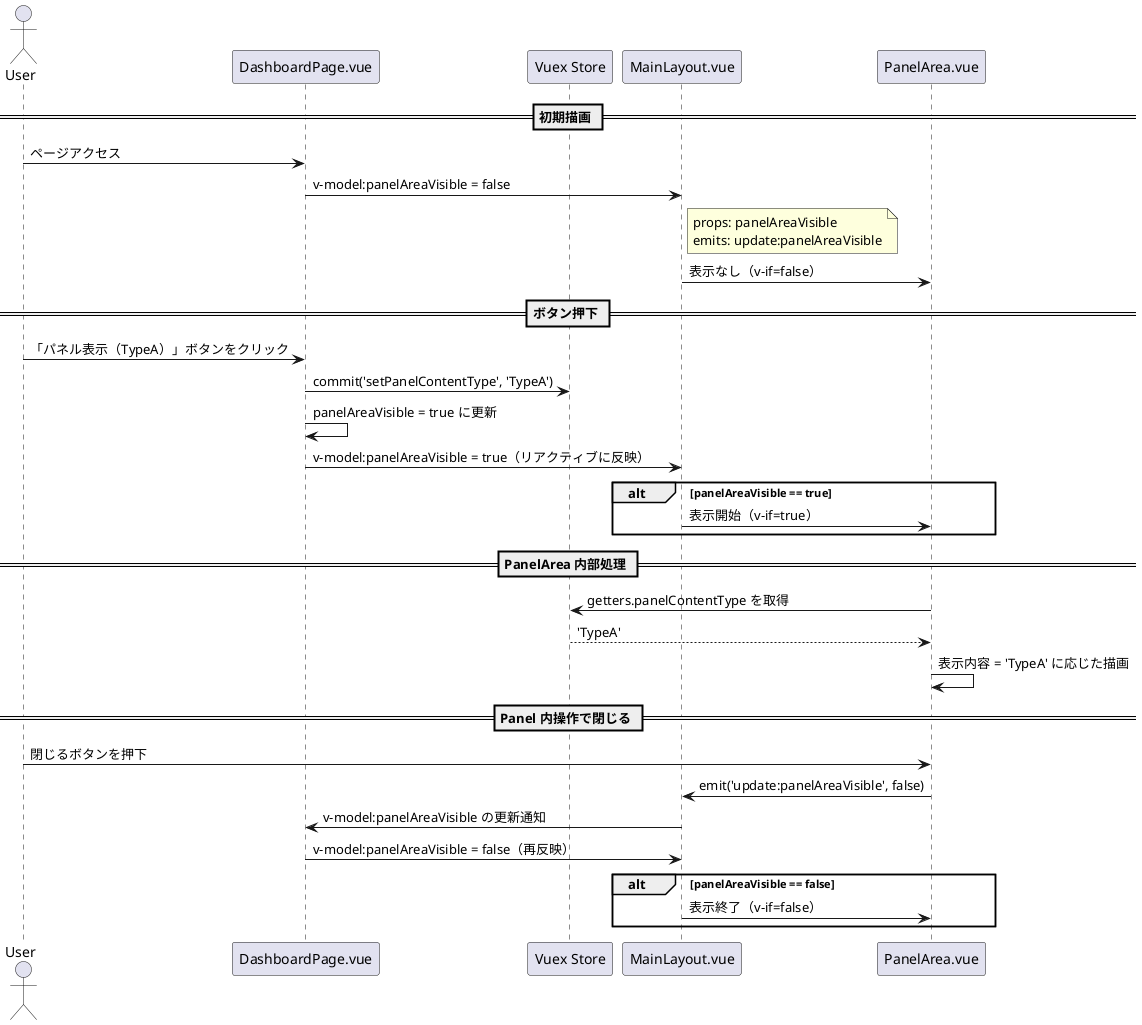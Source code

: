 @startuml sample
actor User
participant "DashboardPage.vue" as Page
participant "Vuex Store" as Store
participant "MainLayout.vue" as Layout
participant "PanelArea.vue" as Panel

== 初期描画 ==
User -> Page : ページアクセス
Page -> Layout : v-model:panelAreaVisible = false
note right of Layout
  props: panelAreaVisible
  emits: update:panelAreaVisible
end note
Layout -> Panel : 表示なし（v-if=false）

== ボタン押下 ==
User -> Page : 「パネル表示（TypeA）」ボタンをクリック
Page -> Store : commit('setPanelContentType', 'TypeA')
Page -> Page : panelAreaVisible = true に更新
Page -> Layout : v-model:panelAreaVisible = true（リアクティブに反映）

alt panelAreaVisible == true
  Layout -> Panel : 表示開始（v-if=true）
end

== PanelArea 内部処理 ==
Panel -> Store : getters.panelContentType を取得
Store --> Panel : 'TypeA'
Panel -> Panel : 表示内容 = 'TypeA' に応じた描画

== Panel 内操作で閉じる ==
User -> Panel : 閉じるボタンを押下
Panel -> Layout : emit('update:panelAreaVisible', false)
Layout -> Page : v-model:panelAreaVisible の更新通知
Page -> Layout : v-model:panelAreaVisible = false（再反映）

alt panelAreaVisible == false
  Layout -> Panel : 表示終了（v-if=false）
end
@enduml
